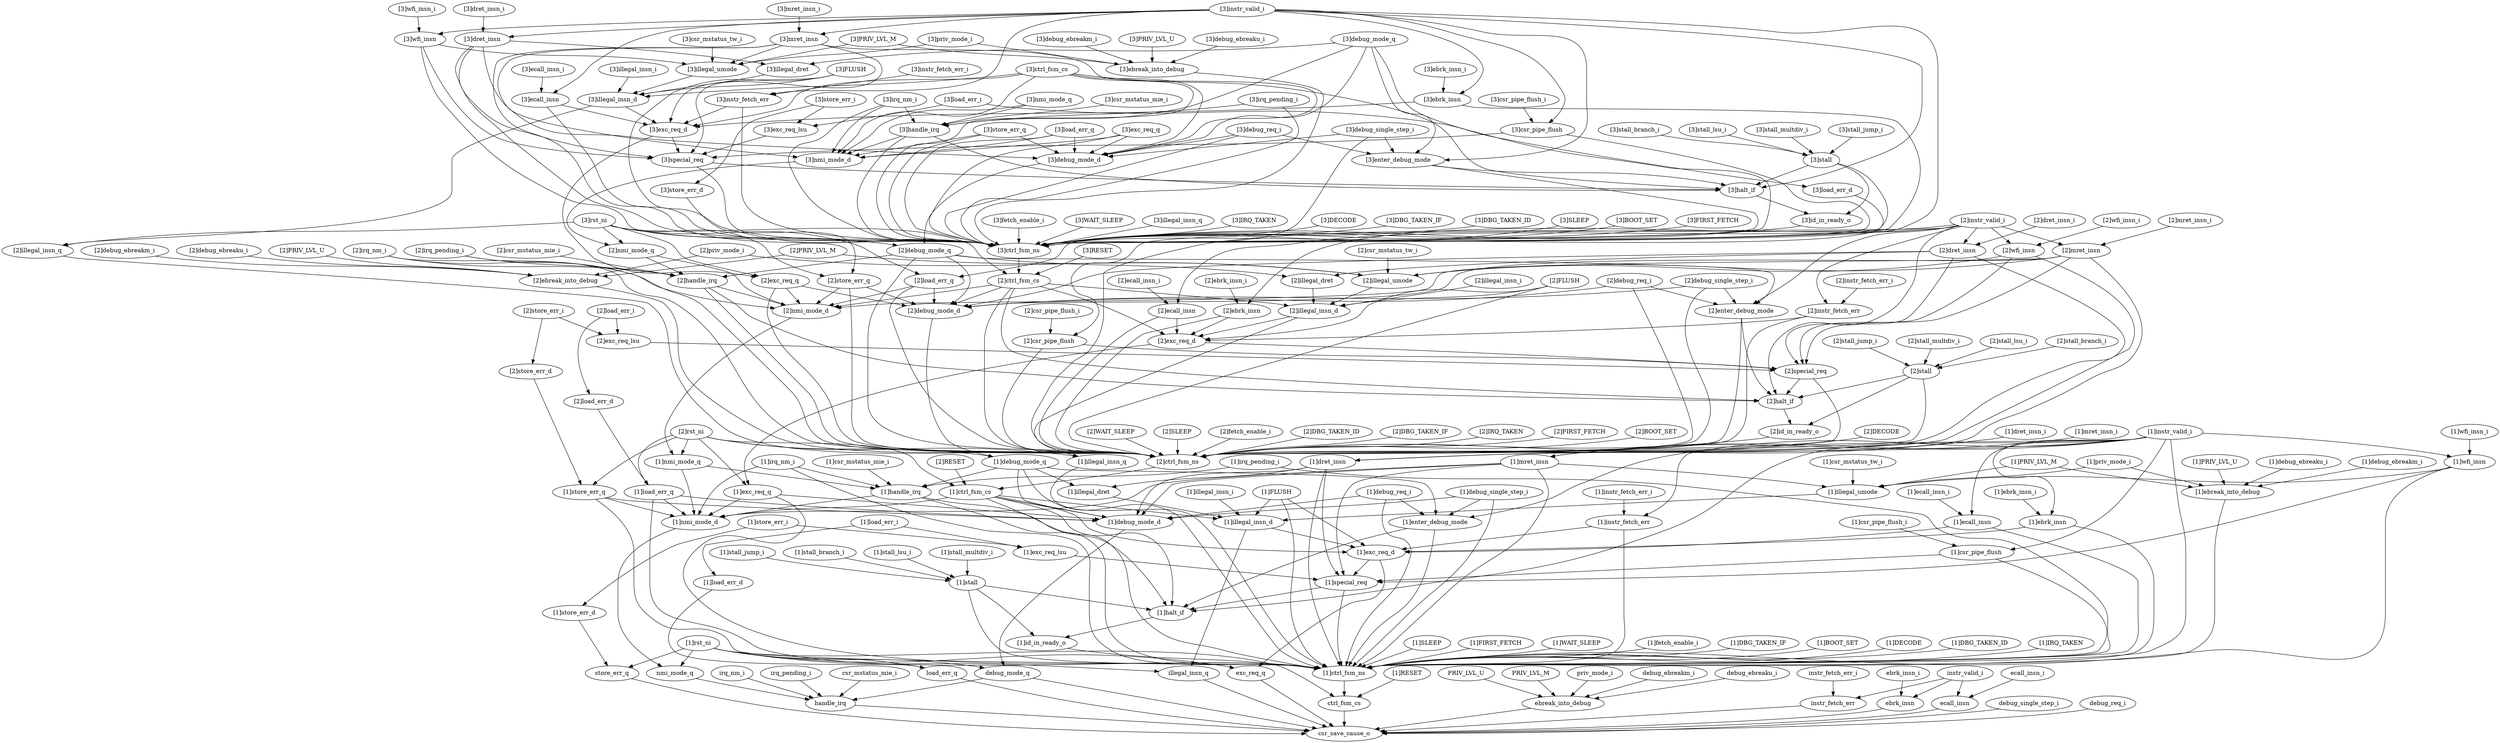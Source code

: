 strict digraph "" {
	"[3]irq_nm_i"	 [complexity=64,
		importance=2.63250876825,
		rank=0.0411329495039];
	"[3]handle_irq"	 [complexity=58,
		importance=2.62751115208,
		rank=0.0453019164152];
	"[3]irq_nm_i" -> "[3]handle_irq";
	"[3]nmi_mode_d"	 [complexity=37,
		importance=0.748358449456,
		rank=0.0202259040394];
	"[3]irq_nm_i" -> "[3]nmi_mode_d";
	"[3]ctrl_fsm_ns"	 [complexity=49,
		importance=0.849875736132,
		rank=0.0173444027782];
	"[3]irq_nm_i" -> "[3]ctrl_fsm_ns";
	"[1]special_req"	 [complexity=10,
		importance=0.922779919326,
		rank=0.0922779919326];
	"[1]ctrl_fsm_ns"	 [complexity=3,
		importance=0.279701597449,
		rank=0.0932338658163];
	"[1]special_req" -> "[1]ctrl_fsm_ns";
	"[1]halt_if"	 [complexity=7,
		importance=0.30254229063,
		rank=0.0432203272329];
	"[1]special_req" -> "[1]halt_if";
	"[3]exc_req_lsu"	 [complexity=63,
		importance=2.64079860226,
		rank=0.041917438131];
	"[3]special_req"	 [complexity=56,
		importance=2.63330233538,
		rank=0.0470232559888];
	"[3]exc_req_lsu" -> "[3]special_req";
	"[3]fetch_enable_i"	 [complexity=50,
		importance=0.854873352299,
		rank=0.017097467046];
	"[3]fetch_enable_i" -> "[3]ctrl_fsm_ns";
	"[3]WAIT_SLEEP"	 [complexity=51,
		importance=0.854873352299,
		rank=0.0167622225941];
	"[3]WAIT_SLEEP" -> "[3]ctrl_fsm_ns";
	"[1]debug_mode_d"	 [complexity=9,
		importance=0.086081629903,
		rank=0.00956462554478];
	debug_mode_q	 [complexity=7,
		importance=0.0790555551255,
		rank=0.0112936507322];
	"[1]debug_mode_d" -> debug_mode_q;
	"[2]DECODE"	 [complexity=30,
		importance=2.18402741199,
		rank=0.0728009137329];
	"[2]ctrl_fsm_ns"	 [complexity=20,
		importance=0.217902979582,
		rank=0.0108951489791];
	"[2]DECODE" -> "[2]ctrl_fsm_ns";
	irq_nm_i	 [complexity=7,
		importance=0.0751853788234,
		rank=0.0107407684033];
	handle_irq	 [complexity=1,
		importance=0.0701877626568,
		rank=0.0701877626568];
	irq_nm_i -> handle_irq;
	"[2]csr_pipe_flush"	 [complexity=34,
		importance=0.745046909319,
		rank=0.0219131443917];
	"[2]csr_pipe_flush" -> "[2]ctrl_fsm_ns";
	"[2]special_req"	 [complexity=27,
		importance=0.737384065725,
		rank=0.0273105209528];
	"[2]csr_pipe_flush" -> "[2]special_req";
	"[3]csr_pipe_flush_i"	 [complexity=66,
		importance=2.64596279514,
		rank=0.0400903453808];
	"[3]csr_pipe_flush"	 [complexity=63,
		importance=2.64096517897,
		rank=0.0419200822059];
	"[3]csr_pipe_flush_i" -> "[3]csr_pipe_flush";
	"[2]stall_multdiv_i"	 [complexity=34,
		importance=0.742220853477,
		rank=0.0218300251023];
	"[2]stall"	 [complexity=29,
		importance=0.737223237311,
		rank=0.0254214909417];
	"[2]stall_multdiv_i" -> "[2]stall";
	"[2]rst_ni"	 [complexity=19,
		importance=0.337871376741,
		rank=0.017782704039];
	"[1]debug_mode_q"	 [complexity=21,
		importance=0.147434914928,
		rank=0.00702071023469];
	"[2]rst_ni" -> "[1]debug_mode_q";
	"[1]exc_req_q"	 [complexity=6,
		importance=0.847194663898,
		rank=0.14119911065];
	"[2]rst_ni" -> "[1]exc_req_q";
	"[1]load_err_q"	 [complexity=6,
		importance=0.847582800951,
		rank=0.141263800158];
	"[2]rst_ni" -> "[1]load_err_q";
	"[1]ctrl_fsm_cs"	 [complexity=18,
		importance=0.166436880287,
		rank=0.00924649334928];
	"[2]rst_ni" -> "[1]ctrl_fsm_cs";
	"[1]illegal_insn_q"	 [complexity=4,
		importance=0.289179100164,
		rank=0.0722947750411];
	"[2]rst_ni" -> "[1]illegal_insn_q";
	"[1]store_err_q"	 [complexity=6,
		importance=0.847582800951,
		rank=0.141263800158];
	"[2]rst_ni" -> "[1]store_err_q";
	"[1]nmi_mode_q"	 [complexity=18,
		importance=0.926146910925,
		rank=0.0514526061625];
	"[2]rst_ni" -> "[1]nmi_mode_q";
	"[1]instr_valid_i"	 [complexity=15,
		importance=0.12901338717,
		rank=0.00860089247803];
	"[1]dret_insn"	 [complexity=21,
		importance=0.146229966054,
		rank=0.00696333171686];
	"[1]instr_valid_i" -> "[1]dret_insn";
	"[1]ecall_insn"	 [complexity=12,
		importance=0.124015771004,
		rank=0.0103346475837];
	"[1]instr_valid_i" -> "[1]ecall_insn";
	"[1]mret_insn"	 [complexity=24,
		importance=0.150946314832,
		rank=0.00628942978466];
	"[1]instr_valid_i" -> "[1]mret_insn";
	"[1]enter_debug_mode"	 [complexity=12,
		importance=1.21580728223,
		rank=0.101317273519];
	"[1]instr_valid_i" -> "[1]enter_debug_mode";
	"[1]wfi_insn"	 [complexity=24,
		importance=0.150946314832,
		rank=0.00628942978466];
	"[1]instr_valid_i" -> "[1]wfi_insn";
	"[1]instr_fetch_err"	 [complexity=12,
		importance=0.124015771004,
		rank=0.0103346475837];
	"[1]instr_valid_i" -> "[1]instr_fetch_err";
	"[1]instr_valid_i" -> "[1]ctrl_fsm_ns";
	"[1]csr_pipe_flush"	 [complexity=17,
		importance=0.93044276292,
		rank=0.0547319272306];
	"[1]instr_valid_i" -> "[1]csr_pipe_flush";
	"[1]ebrk_insn"	 [complexity=12,
		importance=0.124015771004,
		rank=0.0103346475837];
	"[1]instr_valid_i" -> "[1]ebrk_insn";
	"[1]instr_valid_i" -> "[1]halt_if";
	"[2]load_err_d"	 [complexity=8,
		importance=0.853829742474,
		rank=0.106728717809];
	"[2]load_err_d" -> "[1]load_err_q";
	"[3]illegal_umode"	 [complexity=76,
		importance=2.67117449744,
		rank=0.035147032861];
	"[3]illegal_insn_d"	 [complexity=70,
		importance=2.66073528358,
		rank=0.0380105040511];
	"[3]illegal_umode" -> "[3]illegal_insn_d";
	"[2]WAIT_SLEEP"	 [complexity=22,
		importance=0.222900595749,
		rank=0.0101318452613];
	"[2]WAIT_SLEEP" -> "[2]ctrl_fsm_ns";
	"[1]debug_mode_q" -> "[1]debug_mode_d";
	"[1]debug_mode_q" -> "[1]enter_debug_mode";
	"[1]illegal_dret"	 [complexity=18,
		importance=0.13856712246,
		rank=0.00769817346998];
	"[1]debug_mode_q" -> "[1]illegal_dret";
	"[1]handle_irq"	 [complexity=12,
		importance=0.916988736033,
		rank=0.0764157280027];
	"[1]debug_mode_q" -> "[1]handle_irq";
	"[1]debug_mode_q" -> "[1]ctrl_fsm_ns";
	debug_ebreaku_i	 [complexity=11,
		importance=0.0434873110219,
		rank=0.00395339191108];
	ebreak_into_debug	 [complexity=4,
		importance=0.0384896948552,
		rank=0.0096224237138];
	debug_ebreaku_i -> ebreak_into_debug;
	"[2]ebreak_into_debug"	 [complexity=22,
		importance=0.232062315031,
		rank=0.0105482870469];
	"[2]ebreak_into_debug" -> "[2]ctrl_fsm_ns";
	instr_fetch_err	 [complexity=1,
		importance=0.0198280232973,
		rank=0.0198280232973];
	csr_save_cause_o	 [complexity=0,
		importance=0.0121651797029,
		rank=0.0];
	instr_fetch_err -> csr_save_cause_o;
	"[1]SLEEP"	 [complexity=5,
		importance=0.284699213615,
		rank=0.0569398427231];
	"[1]SLEEP" -> "[1]ctrl_fsm_ns";
	"[1]FIRST_FETCH"	 [complexity=7,
		importance=0.564400811064,
		rank=0.0806286872949];
	"[1]FIRST_FETCH" -> "[1]ctrl_fsm_ns";
	"[1]exc_req_q" -> "[1]debug_mode_d";
	"[1]nmi_mode_d"	 [complexity=9,
		importance=0.0869533296805,
		rank=0.00966148107561];
	"[1]exc_req_q" -> "[1]nmi_mode_d";
	"[1]exc_req_q" -> "[1]ctrl_fsm_ns";
	"[1]debug_req_i"	 [complexity=17,
		importance=1.2208048984,
		rank=0.071812052847];
	"[1]debug_req_i" -> "[1]debug_mode_d";
	"[1]debug_req_i" -> "[1]enter_debug_mode";
	"[1]debug_req_i" -> "[1]ctrl_fsm_ns";
	"[1]PRIV_LVL_U"	 [complexity=12,
		importance=0.298858549065,
		rank=0.0249048790887];
	"[1]ebreak_into_debug"	 [complexity=5,
		importance=0.293860932898,
		rank=0.0587721865797];
	"[1]PRIV_LVL_U" -> "[1]ebreak_into_debug";
	"[2]debug_req_i"	 [complexity=34,
		importance=0.973610426931,
		rank=0.0286356007921];
	"[2]enter_debug_mode"	 [complexity=29,
		importance=0.968612810764,
		rank=0.0334004417505];
	"[2]debug_req_i" -> "[2]enter_debug_mode";
	"[2]debug_mode_d"	 [complexity=23,
		importance=0.154460989706,
		rank=0.00671569520461];
	"[2]debug_req_i" -> "[2]debug_mode_d";
	"[2]debug_req_i" -> "[2]ctrl_fsm_ns";
	"[2]halt_if"	 [complexity=24,
		importance=0.240743672763,
		rank=0.0100309863651];
	"[2]enter_debug_mode" -> "[2]halt_if";
	"[2]enter_debug_mode" -> "[2]ctrl_fsm_ns";
	"[3]ecall_insn"	 [complexity=70,
		importance=2.6519067972,
		rank=0.0378843828172];
	"[3]exc_req_d"	 [complexity=63,
		importance=2.64424395361,
		rank=0.0419721262478];
	"[3]ecall_insn" -> "[3]exc_req_d";
	"[3]ecall_insn" -> "[3]ctrl_fsm_ns";
	"[1]rst_ni"	 [complexity=4,
		importance=0.215820234516,
		rank=0.053955058629];
	"[1]rst_ni" -> debug_mode_q;
	nmi_mode_q	 [complexity=7,
		importance=0.0793459375486,
		rank=0.0113351339355];
	"[1]rst_ni" -> nmi_mode_q;
	store_err_q	 [complexity=3,
		importance=0.105799446227,
		rank=0.0352664820757];
	"[1]rst_ni" -> store_err_q;
	illegal_insn_q	 [complexity=1,
		importance=0.0216426824184,
		rank=0.0216426824184];
	"[1]rst_ni" -> illegal_insn_q;
	exc_req_q	 [complexity=3,
		importance=0.105411309175,
		rank=0.0351371030583];
	"[1]rst_ni" -> exc_req_q;
	ctrl_fsm_cs	 [complexity=1,
		importance=0.228235498154,
		rank=0.228235498154];
	"[1]rst_ni" -> ctrl_fsm_cs;
	load_err_q	 [complexity=3,
		importance=0.105799446227,
		rank=0.0352664820757];
	"[1]rst_ni" -> load_err_q;
	"[2]SLEEP"	 [complexity=22,
		importance=0.222900595749,
		rank=0.0101318452613];
	"[2]SLEEP" -> "[2]ctrl_fsm_ns";
	"[3]store_err_i"	 [complexity=66,
		importance=2.64579621842,
		rank=0.0400878214912];
	"[3]store_err_i" -> "[3]exc_req_lsu";
	"[3]store_err_d"	 [complexity=25,
		importance=0.668433888873,
		rank=0.0267373555549];
	"[3]store_err_i" -> "[3]store_err_d";
	debug_mode_q -> csr_save_cause_o;
	debug_mode_q -> handle_irq;
	"[2]ecall_insn"	 [complexity=41,
		importance=0.755988527554,
		rank=0.0184387445745];
	"[2]ecall_insn" -> "[2]ctrl_fsm_ns";
	"[2]exc_req_d"	 [complexity=34,
		importance=0.74832568396,
		rank=0.02200957894];
	"[2]ecall_insn" -> "[2]exc_req_d";
	"[2]store_err_i"	 [complexity=37,
		importance=0.749877948772,
		rank=0.0202669715884];
	"[2]store_err_d"	 [complexity=8,
		importance=0.853829742474,
		rank=0.106728717809];
	"[2]store_err_i" -> "[2]store_err_d";
	"[2]exc_req_lsu"	 [complexity=34,
		importance=0.744880332605,
		rank=0.0219082450766];
	"[2]store_err_i" -> "[2]exc_req_lsu";
	"[2]dret_insn"	 [complexity=50,
		importance=0.778202722604,
		rank=0.0155640544521];
	"[2]dret_insn" -> "[2]debug_mode_d";
	"[2]dret_insn" -> "[2]ctrl_fsm_ns";
	"[2]illegal_dret"	 [complexity=47,
		importance=0.77053987901,
		rank=0.0163944655108];
	"[2]dret_insn" -> "[2]illegal_dret";
	"[2]dret_insn" -> "[2]special_req";
	"[2]stall_lsu_i"	 [complexity=34,
		importance=0.742220853477,
		rank=0.0218300251023];
	"[2]stall_lsu_i" -> "[2]stall";
	"[2]store_err_d" -> "[1]store_err_q";
	"[3]PRIV_LVL_M"	 [complexity=58,
		importance=0.869032687748,
		rank=0.0149833222026];
	"[3]PRIV_LVL_M" -> "[3]illegal_umode";
	"[3]ebreak_into_debug"	 [complexity=51,
		importance=0.864035071581,
		rank=0.0169418641487];
	"[3]PRIV_LVL_M" -> "[3]ebreak_into_debug";
	"[2]load_err_q"	 [complexity=23,
		importance=0.66218694735,
		rank=0.0287907368413];
	"[2]load_err_q" -> "[2]debug_mode_d";
	"[2]load_err_q" -> "[2]ctrl_fsm_ns";
	"[2]nmi_mode_d"	 [complexity=20,
		importance=0.933754303057,
		rank=0.0466877151528];
	"[2]load_err_q" -> "[2]nmi_mode_d";
	"[1]stall_multdiv_i"	 [complexity=17,
		importance=0.927616707078,
		rank=0.0545656886516];
	"[1]stall"	 [complexity=12,
		importance=0.922619090911,
		rank=0.0768849242426];
	"[1]stall_multdiv_i" -> "[1]stall";
	ebrk_insn_i	 [complexity=4,
		importance=0.0248256394639,
		rank=0.00620640986598];
	ebrk_insn	 [complexity=1,
		importance=0.0198280232973,
		rank=0.0198280232973];
	ebrk_insn_i -> ebrk_insn;
	"[2]load_err_i"	 [complexity=37,
		importance=0.749877948772,
		rank=0.0202669715884];
	"[2]load_err_i" -> "[2]load_err_d";
	"[2]load_err_i" -> "[2]exc_req_lsu";
	"[3]store_err_q"	 [complexity=52,
		importance=2.558105217,
		rank=0.0491943310962];
	"[3]store_err_q" -> "[3]nmi_mode_d";
	"[3]debug_mode_d"	 [complexity=52,
		importance=0.786433746256,
		rank=0.0151237258895];
	"[3]store_err_q" -> "[3]debug_mode_d";
	"[3]store_err_q" -> "[3]ctrl_fsm_ns";
	"[1]RESET"	 [complexity=3,
		importance=0.233233114321,
		rank=0.0777443714402];
	"[1]RESET" -> ctrl_fsm_cs;
	"[2]store_err_q"	 [complexity=23,
		importance=0.66218694735,
		rank=0.0287907368413];
	"[2]store_err_q" -> "[2]debug_mode_d";
	"[2]store_err_q" -> "[2]ctrl_fsm_ns";
	"[2]store_err_q" -> "[2]nmi_mode_d";
	"[1]dret_insn" -> "[1]special_req";
	"[1]dret_insn" -> "[1]debug_mode_d";
	"[1]dret_insn" -> "[1]illegal_dret";
	"[1]dret_insn" -> "[1]ctrl_fsm_ns";
	"[3]csr_mstatus_mie_i"	 [complexity=64,
		importance=2.63250876825,
		rank=0.0411329495039];
	"[3]csr_mstatus_mie_i" -> "[3]handle_irq";
	instr_fetch_err_i	 [complexity=4,
		importance=0.0248256394639,
		rank=0.00620640986598];
	instr_fetch_err_i -> instr_fetch_err;
	"[1]csr_mstatus_tw_i"	 [complexity=24,
		importance=0.148281087404,
		rank=0.00617837864184];
	"[1]illegal_umode"	 [complexity=18,
		importance=0.143283471238,
		rank=0.00796019284653];
	"[1]csr_mstatus_tw_i" -> "[1]illegal_umode";
	"[3]illegal_insn_q"	 [complexity=50,
		importance=0.859353238847,
		rank=0.0171870647769];
	"[3]illegal_insn_q" -> "[3]ctrl_fsm_ns";
	"[1]ecall_insn" -> "[1]ctrl_fsm_ns";
	"[1]exc_req_d"	 [complexity=5,
		importance=0.116352927409,
		rank=0.0232705854819];
	"[1]ecall_insn" -> "[1]exc_req_d";
	"[2]debug_mode_q"	 [complexity=50,
		importance=0.779407671479,
		rank=0.0155881534296];
	"[2]debug_mode_q" -> "[2]enter_debug_mode";
	"[2]debug_mode_q" -> "[2]debug_mode_d";
	"[2]handle_irq"	 [complexity=29,
		importance=0.731592882432,
		rank=0.0252273407735];
	"[2]debug_mode_q" -> "[2]handle_irq";
	"[2]debug_mode_q" -> "[2]ctrl_fsm_ns";
	"[2]debug_mode_q" -> "[2]illegal_dret";
	"[2]illegal_insn_q"	 [complexity=21,
		importance=0.227380482297,
		rank=0.0108276420142];
	"[3]illegal_insn_d" -> "[2]illegal_insn_q";
	"[3]illegal_insn_d" -> "[3]exc_req_d";
	"[2]FLUSH"	 [complexity=47,
		importance=0.769814630096,
		rank=0.0163790346829];
	"[2]illegal_insn_d"	 [complexity=41,
		importance=0.764817013929,
		rank=0.0186540735105];
	"[2]FLUSH" -> "[2]illegal_insn_d";
	"[2]FLUSH" -> "[2]ctrl_fsm_ns";
	"[2]FLUSH" -> "[2]exc_req_d";
	"[2]fetch_enable_i"	 [complexity=21,
		importance=0.222900595749,
		rank=0.0106143140833];
	"[2]fetch_enable_i" -> "[2]ctrl_fsm_ns";
	"[2]csr_mstatus_mie_i"	 [complexity=35,
		importance=0.736590498599,
		rank=0.0210454428171];
	"[2]csr_mstatus_mie_i" -> "[2]handle_irq";
	"[2]id_in_ready_o"	 [complexity=21,
		importance=0.227219381074,
		rank=0.0108199705273];
	"[2]id_in_ready_o" -> "[2]ctrl_fsm_ns";
	"[2]debug_mode_d" -> "[1]debug_mode_q";
	"[2]DBG_TAKEN_ID"	 [complexity=22,
		importance=0.222900595749,
		rank=0.0101318452613];
	"[2]DBG_TAKEN_ID" -> "[2]ctrl_fsm_ns";
	"[3]illegal_insn_i"	 [complexity=76,
		importance=2.66573289975,
		rank=0.0350754328914];
	"[3]illegal_insn_i" -> "[3]illegal_insn_d";
	"[2]DBG_TAKEN_IF"	 [complexity=26,
		importance=0.658706554913,
		rank=0.0253348674966];
	"[2]DBG_TAKEN_IF" -> "[2]ctrl_fsm_ns";
	"[1]WAIT_SLEEP"	 [complexity=5,
		importance=0.284699213615,
		rank=0.0569398427231];
	"[1]WAIT_SLEEP" -> "[1]ctrl_fsm_ns";
	"[3]priv_mode_i"	 [complexity=58,
		importance=0.869032687748,
		rank=0.0149833222026];
	"[3]priv_mode_i" -> "[3]illegal_umode";
	"[3]priv_mode_i" -> "[3]ebreak_into_debug";
	"[1]illegal_insn_d"	 [complexity=12,
		importance=0.132844257379,
		rank=0.0110703547816];
	"[1]illegal_insn_d" -> illegal_insn_q;
	"[1]illegal_insn_d" -> "[1]exc_req_d";
	"[2]instr_fetch_err_i"	 [complexity=44,
		importance=0.760986143721,
		rank=0.01729513963];
	"[2]instr_fetch_err"	 [complexity=41,
		importance=0.755988527554,
		rank=0.0184387445745];
	"[2]instr_fetch_err_i" -> "[2]instr_fetch_err";
	"[1]csr_pipe_flush_i"	 [complexity=20,
		importance=0.935440379087,
		rank=0.0467720189543];
	"[1]csr_pipe_flush_i" -> "[1]csr_pipe_flush";
	"[3]halt_if"	 [complexity=53,
		importance=0.872716429313,
		rank=0.0164663477229];
	"[3]handle_irq" -> "[3]halt_if";
	"[3]handle_irq" -> "[3]nmi_mode_d";
	"[3]handle_irq" -> "[3]ctrl_fsm_ns";
	"[3]ebrk_insn"	 [complexity=70,
		importance=2.6519067972,
		rank=0.0378843828172];
	"[3]ebrk_insn" -> "[3]exc_req_d";
	"[3]ebrk_insn" -> "[3]ctrl_fsm_ns";
	"[1]load_err_q" -> "[1]debug_mode_d";
	"[1]load_err_q" -> "[1]nmi_mode_d";
	"[1]load_err_q" -> "[1]ctrl_fsm_ns";
	"[3]FLUSH"	 [complexity=76,
		importance=2.66573289975,
		rank=0.0350754328914];
	"[3]FLUSH" -> "[3]illegal_insn_d";
	"[3]FLUSH" -> "[3]exc_req_d";
	"[3]FLUSH" -> "[3]ctrl_fsm_ns";
	"[1]irq_pending_i"	 [complexity=18,
		importance=0.9219863522,
		rank=0.0512214640111];
	"[1]irq_pending_i" -> "[1]handle_irq";
	"[1]irq_pending_i" -> "[1]ctrl_fsm_ns";
	"[3]debug_single_step_i"	 [complexity=63,
		importance=3.50150145313,
		rank=0.0555793881449];
	"[3]enter_debug_mode"	 [complexity=58,
		importance=3.49650383696,
		rank=0.0602845489132];
	"[3]debug_single_step_i" -> "[3]enter_debug_mode";
	"[3]debug_single_step_i" -> "[3]debug_mode_d";
	"[3]debug_single_step_i" -> "[3]ctrl_fsm_ns";
	"[3]IRQ_TAKEN"	 [complexity=55,
		importance=2.55462482456,
		rank=0.046447724083];
	"[3]IRQ_TAKEN" -> "[3]ctrl_fsm_ns";
	"[1]ctrl_fsm_cs" -> "[1]debug_mode_d";
	"[1]ctrl_fsm_cs" -> "[1]illegal_insn_d";
	"[1]ctrl_fsm_cs" -> "[1]nmi_mode_d";
	"[1]ctrl_fsm_cs" -> "[1]ctrl_fsm_ns";
	"[1]ctrl_fsm_cs" -> "[1]exc_req_d";
	"[1]ctrl_fsm_cs" -> "[1]halt_if";
	"[1]mret_insn" -> "[1]special_req";
	"[1]mret_insn" -> "[1]debug_mode_d";
	"[1]mret_insn" -> "[1]nmi_mode_d";
	"[1]mret_insn" -> "[1]ctrl_fsm_ns";
	"[1]mret_insn" -> "[1]illegal_umode";
	"[1]enter_debug_mode" -> "[1]ctrl_fsm_ns";
	"[1]enter_debug_mode" -> "[1]halt_if";
	"[2]wfi_insn"	 [complexity=53,
		importance=0.782919071382,
		rank=0.0147720579506];
	"[2]wfi_insn" -> "[2]ctrl_fsm_ns";
	"[2]wfi_insn" -> "[2]special_req";
	"[2]illegal_umode"	 [complexity=47,
		importance=0.775256227788,
		rank=0.0164948133572];
	"[2]wfi_insn" -> "[2]illegal_umode";
	"[1]illegal_insn_q" -> "[1]ctrl_fsm_ns";
	"[3]irq_pending_i"	 [complexity=64,
		importance=2.63250876825,
		rank=0.0411329495039];
	"[3]irq_pending_i" -> "[3]handle_irq";
	"[3]irq_pending_i" -> "[3]ctrl_fsm_ns";
	"[3]nmi_mode_q"	 [complexity=64,
		importance=2.63666932697,
		rank=0.041197958234];
	"[3]nmi_mode_q" -> "[3]handle_irq";
	"[3]nmi_mode_q" -> "[3]nmi_mode_d";
	"[1]PRIV_LVL_M"	 [complexity=24,
		importance=0.148281087404,
		rank=0.00617837864184];
	"[1]PRIV_LVL_M" -> "[1]ebreak_into_debug";
	"[1]PRIV_LVL_M" -> "[1]illegal_umode";
	PRIV_LVL_U	 [complexity=11,
		importance=0.0434873110219,
		rank=0.00395339191108];
	PRIV_LVL_U -> ebreak_into_debug;
	"[1]wfi_insn" -> "[1]special_req";
	"[1]wfi_insn" -> "[1]ctrl_fsm_ns";
	"[1]wfi_insn" -> "[1]illegal_umode";
	"[3]instr_valid_i"	 [complexity=73,
		importance=2.65690441337,
		rank=0.0363959508681];
	"[3]instr_valid_i" -> "[3]ecall_insn";
	"[3]instr_valid_i" -> "[3]ebrk_insn";
	"[3]instr_valid_i" -> "[3]halt_if";
	"[3]wfi_insn"	 [complexity=82,
		importance=2.67883734103,
		rank=0.0326687480614];
	"[3]instr_valid_i" -> "[3]wfi_insn";
	"[3]dret_insn"	 [complexity=79,
		importance=2.67412099225,
		rank=0.0338496328133];
	"[3]instr_valid_i" -> "[3]dret_insn";
	"[3]mret_insn"	 [complexity=82,
		importance=2.67883734103,
		rank=0.0326687480614];
	"[3]instr_valid_i" -> "[3]mret_insn";
	"[3]instr_valid_i" -> "[3]enter_debug_mode";
	"[3]instr_fetch_err"	 [complexity=70,
		importance=2.6519067972,
		rank=0.0378843828172];
	"[3]instr_valid_i" -> "[3]instr_fetch_err";
	"[3]instr_valid_i" -> "[3]ctrl_fsm_ns";
	"[3]instr_valid_i" -> "[3]csr_pipe_flush";
	"[1]id_in_ready_o"	 [complexity=4,
		importance=0.289017998941,
		rank=0.0722544997353];
	"[1]stall" -> "[1]id_in_ready_o";
	"[1]stall" -> "[1]ctrl_fsm_ns";
	"[1]stall" -> "[1]halt_if";
	"[3]ctrl_fsm_cs"	 [complexity=76,
		importance=2.69432790649,
		rank=0.0354516829801];
	"[3]ctrl_fsm_cs" -> "[3]illegal_insn_d";
	"[3]ctrl_fsm_cs" -> "[3]halt_if";
	"[3]ctrl_fsm_cs" -> "[3]nmi_mode_d";
	"[3]ctrl_fsm_cs" -> "[3]debug_mode_d";
	"[3]ctrl_fsm_cs" -> "[3]exc_req_d";
	"[3]ctrl_fsm_cs" -> "[3]ctrl_fsm_ns";
	"[3]illegal_dret"	 [complexity=76,
		importance=2.66645814866,
		rank=0.0350849756403];
	"[3]illegal_dret" -> "[3]illegal_insn_d";
	"[1]store_err_q" -> "[1]debug_mode_d";
	"[1]store_err_q" -> "[1]nmi_mode_d";
	"[1]store_err_q" -> "[1]ctrl_fsm_ns";
	"[3]mret_insn_i"	 [complexity=85,
		importance=2.6838349572,
		rank=0.0315745289082];
	"[3]mret_insn_i" -> "[3]mret_insn";
	"[2]handle_irq" -> "[2]halt_if";
	"[2]handle_irq" -> "[2]ctrl_fsm_ns";
	"[2]handle_irq" -> "[2]nmi_mode_d";
	"[2]mret_insn_i"	 [complexity=56,
		importance=0.787916687549,
		rank=0.0140699408491];
	"[2]mret_insn"	 [complexity=53,
		importance=0.782919071382,
		rank=0.0147720579506];
	"[2]mret_insn_i" -> "[2]mret_insn";
	"[1]store_err_i"	 [complexity=20,
		importance=0.935273802372,
		rank=0.0467636901186];
	"[1]store_err_d"	 [complexity=5,
		importance=0.112046387751,
		rank=0.0224092775501];
	"[1]store_err_i" -> "[1]store_err_d";
	"[1]exc_req_lsu"	 [complexity=17,
		importance=0.930276186206,
		rank=0.0547221286003];
	"[1]store_err_i" -> "[1]exc_req_lsu";
	"[3]DECODE"	 [complexity=59,
		importance=8.50375497749,
		rank=0.144131440296];
	"[3]DECODE" -> "[3]ctrl_fsm_ns";
	PRIV_LVL_M	 [complexity=11,
		importance=0.0434873110219,
		rank=0.00395339191108];
	PRIV_LVL_M -> ebreak_into_debug;
	"[1]store_err_d" -> store_err_q;
	"[1]fetch_enable_i"	 [complexity=4,
		importance=0.284699213615,
		rank=0.0711748034039];
	"[1]fetch_enable_i" -> "[1]ctrl_fsm_ns";
	"[2]illegal_insn_d" -> "[1]illegal_insn_q";
	"[2]illegal_insn_d" -> "[2]exc_req_d";
	"[2]halt_if" -> "[2]id_in_ready_o";
	"[3]id_in_ready_o"	 [complexity=50,
		importance=0.859192137624,
		rank=0.0171838427525];
	"[3]halt_if" -> "[3]id_in_ready_o";
	instr_valid_i	 [complexity=4,
		importance=0.0248256394639,
		rank=0.00620640986598];
	instr_valid_i -> instr_fetch_err;
	ecall_insn	 [complexity=1,
		importance=0.0198280232973,
		rank=0.0198280232973];
	instr_valid_i -> ecall_insn;
	instr_valid_i -> ebrk_insn;
	"[2]illegal_insn_i"	 [complexity=47,
		importance=0.769814630096,
		rank=0.0163790346829];
	"[2]illegal_insn_i" -> "[2]illegal_insn_d";
	"[3]debug_req_i"	 [complexity=63,
		importance=3.50150145313,
		rank=0.0555793881449];
	"[3]debug_req_i" -> "[3]enter_debug_mode";
	"[3]debug_req_i" -> "[3]debug_mode_d";
	"[3]debug_req_i" -> "[3]ctrl_fsm_ns";
	"[1]stall_jump_i"	 [complexity=17,
		importance=0.927616707078,
		rank=0.0545656886516];
	"[1]stall_jump_i" -> "[1]stall";
	"[3]DBG_TAKEN_IF"	 [complexity=55,
		importance=2.55462482456,
		rank=0.046447724083];
	"[3]DBG_TAKEN_IF" -> "[3]ctrl_fsm_ns";
	"[2]illegal_insn_q" -> "[2]ctrl_fsm_ns";
	"[3]DBG_TAKEN_ID"	 [complexity=51,
		importance=0.854873352299,
		rank=0.0167622225941];
	"[3]DBG_TAKEN_ID" -> "[3]ctrl_fsm_ns";
	"[1]irq_nm_i"	 [complexity=18,
		importance=0.9219863522,
		rank=0.0512214640111];
	"[1]irq_nm_i" -> "[1]nmi_mode_d";
	"[1]irq_nm_i" -> "[1]handle_irq";
	"[1]irq_nm_i" -> "[1]ctrl_fsm_ns";
	"[2]stall_branch_i"	 [complexity=34,
		importance=0.742220853477,
		rank=0.0218300251023];
	"[2]stall_branch_i" -> "[2]stall";
	"[3]special_req" -> "[3]halt_if";
	"[3]special_req" -> "[3]ctrl_fsm_ns";
	"[2]ctrl_fsm_ns" -> "[1]ctrl_fsm_cs";
	ebreak_into_debug -> csr_save_cause_o;
	"[1]nmi_mode_d" -> nmi_mode_q;
	"[2]irq_nm_i"	 [complexity=35,
		importance=0.736590498599,
		rank=0.0210454428171];
	"[2]irq_nm_i" -> "[2]handle_irq";
	"[2]irq_nm_i" -> "[2]ctrl_fsm_ns";
	"[2]irq_nm_i" -> "[2]nmi_mode_d";
	"[3]ecall_insn_i"	 [complexity=73,
		importance=2.65690441337,
		rank=0.0363959508681];
	"[3]ecall_insn_i" -> "[3]ecall_insn";
	"[1]ebreak_into_debug" -> "[1]ctrl_fsm_ns";
	"[1]csr_mstatus_mie_i"	 [complexity=18,
		importance=0.9219863522,
		rank=0.0512214640111];
	"[1]csr_mstatus_mie_i" -> "[1]handle_irq";
	ecall_insn -> csr_save_cause_o;
	"[1]instr_fetch_err_i"	 [complexity=15,
		importance=0.12901338717,
		rank=0.00860089247803];
	"[1]instr_fetch_err_i" -> "[1]instr_fetch_err";
	"[2]instr_fetch_err" -> "[2]ctrl_fsm_ns";
	"[2]instr_fetch_err" -> "[2]exc_req_d";
	"[1]nmi_mode_q" -> "[1]nmi_mode_d";
	"[1]nmi_mode_q" -> "[1]handle_irq";
	"[3]rst_ni"	 [complexity=24,
		importance=1.32937151087,
		rank=0.0553904796194];
	"[3]rst_ni" -> "[2]load_err_q";
	"[3]rst_ni" -> "[2]store_err_q";
	"[3]rst_ni" -> "[2]debug_mode_q";
	"[3]rst_ni" -> "[2]illegal_insn_q";
	"[2]ctrl_fsm_cs"	 [complexity=47,
		importance=0.798409636837,
		rank=0.0169874390816];
	"[3]rst_ni" -> "[2]ctrl_fsm_cs";
	"[2]exc_req_q"	 [complexity=23,
		importance=0.661798810297,
		rank=0.0287738613173];
	"[3]rst_ni" -> "[2]exc_req_q";
	"[2]nmi_mode_q"	 [complexity=35,
		importance=0.740751057324,
		rank=0.0211643159235];
	"[3]rst_ni" -> "[2]nmi_mode_q";
	"[1]ecall_insn_i"	 [complexity=15,
		importance=0.12901338717,
		rank=0.00860089247803];
	"[1]ecall_insn_i" -> "[1]ecall_insn";
	"[2]mret_insn" -> "[2]debug_mode_d";
	"[2]mret_insn" -> "[2]ctrl_fsm_ns";
	"[2]mret_insn" -> "[2]nmi_mode_d";
	"[2]mret_insn" -> "[2]special_req";
	"[2]mret_insn" -> "[2]illegal_umode";
	"[3]wfi_insn" -> "[3]illegal_umode";
	"[3]wfi_insn" -> "[3]special_req";
	"[3]wfi_insn" -> "[3]ctrl_fsm_ns";
	"[1]debug_ebreaku_i"	 [complexity=12,
		importance=0.298858549065,
		rank=0.0249048790887];
	"[1]debug_ebreaku_i" -> "[1]ebreak_into_debug";
	"[3]debug_ebreakm_i"	 [complexity=58,
		importance=0.869032687748,
		rank=0.0149833222026];
	"[3]debug_ebreakm_i" -> "[3]ebreak_into_debug";
	nmi_mode_q -> handle_irq;
	"[1]id_in_ready_o" -> "[1]ctrl_fsm_ns";
	ebrk_insn -> csr_save_cause_o;
	"[1]illegal_dret" -> "[1]illegal_insn_d";
	"[2]exc_req_lsu" -> "[2]special_req";
	irq_pending_i	 [complexity=7,
		importance=0.0751853788234,
		rank=0.0107407684033];
	irq_pending_i -> handle_irq;
	"[1]debug_single_step_i"	 [complexity=17,
		importance=1.2208048984,
		rank=0.071812052847];
	"[1]debug_single_step_i" -> "[1]debug_mode_d";
	"[1]debug_single_step_i" -> "[1]enter_debug_mode";
	"[1]debug_single_step_i" -> "[1]ctrl_fsm_ns";
	"[1]handle_irq" -> "[1]nmi_mode_d";
	"[1]handle_irq" -> "[1]ctrl_fsm_ns";
	"[1]handle_irq" -> "[1]halt_if";
	debug_single_step_i	 [complexity=2,
		importance=0.0293279755724,
		rank=0.0146639877862];
	debug_single_step_i -> csr_save_cause_o;
	"[1]stall_branch_i"	 [complexity=17,
		importance=0.927616707078,
		rank=0.0545656886516];
	"[1]stall_branch_i" -> "[1]stall";
	"[3]stall_lsu_i"	 [complexity=63,
		importance=2.63813912313,
		rank=0.0418752241766];
	"[3]stall"	 [complexity=58,
		importance=2.63314150696,
		rank=0.0453989914993];
	"[3]stall_lsu_i" -> "[3]stall";
	"[2]debug_ebreaku_i"	 [complexity=29,
		importance=0.237059931198,
		rank=0.00817448038614];
	"[2]debug_ebreaku_i" -> "[2]ebreak_into_debug";
	"[2]dret_insn_i"	 [complexity=53,
		importance=0.783200338771,
		rank=0.0147773648825];
	"[2]dret_insn_i" -> "[2]dret_insn";
	"[1]instr_fetch_err" -> "[1]ctrl_fsm_ns";
	"[1]instr_fetch_err" -> "[1]exc_req_d";
	"[1]ebrk_insn_i"	 [complexity=15,
		importance=0.12901338717,
		rank=0.00860089247803];
	"[1]ebrk_insn_i" -> "[1]ebrk_insn";
	csr_mstatus_mie_i	 [complexity=7,
		importance=0.0751853788234,
		rank=0.0107407684033];
	csr_mstatus_mie_i -> handle_irq;
	"[1]DBG_TAKEN_IF"	 [complexity=9,
		importance=0.844102408513,
		rank=0.0937891565015];
	"[1]DBG_TAKEN_IF" -> "[1]ctrl_fsm_ns";
	store_err_q -> csr_save_cause_o;
	"[1]BOOT_SET"	 [complexity=5,
		importance=0.284699213615,
		rank=0.0569398427231];
	"[1]BOOT_SET" -> "[1]ctrl_fsm_ns";
	"[3]dret_insn" -> "[3]illegal_dret";
	"[3]dret_insn" -> "[3]special_req";
	"[3]dret_insn" -> "[3]debug_mode_d";
	"[3]dret_insn" -> "[3]ctrl_fsm_ns";
	"[3]id_in_ready_o" -> "[3]ctrl_fsm_ns";
	"[2]IRQ_TAKEN"	 [complexity=26,
		importance=0.658706554913,
		rank=0.0253348674966];
	"[2]IRQ_TAKEN" -> "[2]ctrl_fsm_ns";
	"[3]nmi_mode_d" -> "[2]nmi_mode_q";
	"[2]priv_mode_i"	 [complexity=29,
		importance=0.237059931198,
		rank=0.00817448038614];
	"[2]priv_mode_i" -> "[2]ebreak_into_debug";
	"[2]priv_mode_i" -> "[2]illegal_umode";
	"[3]ebreak_into_debug" -> "[3]ctrl_fsm_ns";
	"[2]ebrk_insn"	 [complexity=41,
		importance=0.755988527554,
		rank=0.0184387445745];
	"[2]ebrk_insn" -> "[2]ctrl_fsm_ns";
	"[2]ebrk_insn" -> "[2]exc_req_d";
	debug_req_i	 [complexity=2,
		importance=0.0293279755724,
		rank=0.0146639877862];
	debug_req_i -> csr_save_cause_o;
	"[2]PRIV_LVL_M"	 [complexity=29,
		importance=0.237059931198,
		rank=0.00817448038614];
	"[2]PRIV_LVL_M" -> "[2]ebreak_into_debug";
	"[2]PRIV_LVL_M" -> "[2]illegal_umode";
	"[3]PRIV_LVL_U"	 [complexity=58,
		importance=0.869032687748,
		rank=0.0149833222026];
	"[3]PRIV_LVL_U" -> "[3]ebreak_into_debug";
	illegal_insn_q -> csr_save_cause_o;
	"[2]ctrl_fsm_cs" -> "[2]debug_mode_d";
	"[2]ctrl_fsm_cs" -> "[2]illegal_insn_d";
	"[2]ctrl_fsm_cs" -> "[2]halt_if";
	"[2]ctrl_fsm_cs" -> "[2]ctrl_fsm_ns";
	"[2]ctrl_fsm_cs" -> "[2]exc_req_d";
	"[2]ctrl_fsm_cs" -> "[2]nmi_mode_d";
	"[1]DECODE"	 [complexity=13,
		importance=2.80201359066,
		rank=0.215539506973];
	"[1]DECODE" -> "[1]ctrl_fsm_ns";
	"[1]mret_insn_i"	 [complexity=27,
		importance=0.155943930999,
		rank=0.0057757011481];
	"[1]mret_insn_i" -> "[1]mret_insn";
	"[2]csr_mstatus_tw_i"	 [complexity=53,
		importance=0.780253843954,
		rank=0.0147217706406];
	"[2]csr_mstatus_tw_i" -> "[2]illegal_umode";
	"[1]ctrl_fsm_ns" -> ctrl_fsm_cs;
	"[1]exc_req_d" -> "[1]special_req";
	"[1]exc_req_d" -> exc_req_q;
	"[2]PRIV_LVL_U"	 [complexity=29,
		importance=0.237059931198,
		rank=0.00817448038614];
	"[2]PRIV_LVL_U" -> "[2]ebreak_into_debug";
	"[3]mret_insn" -> "[3]illegal_umode";
	"[3]mret_insn" -> "[3]special_req";
	"[3]mret_insn" -> "[3]nmi_mode_d";
	"[3]mret_insn" -> "[3]debug_mode_d";
	"[3]mret_insn" -> "[3]ctrl_fsm_ns";
	"[1]illegal_insn_i"	 [complexity=18,
		importance=0.137841873546,
		rank=0.00765788186367];
	"[1]illegal_insn_i" -> "[1]illegal_insn_d";
	"[3]RESET"	 [complexity=49,
		importance=0.803407253004,
		rank=0.0163960663878];
	"[3]RESET" -> "[2]ctrl_fsm_cs";
	"[3]ebrk_insn_i"	 [complexity=73,
		importance=2.65690441337,
		rank=0.0363959508681];
	"[3]ebrk_insn_i" -> "[3]ebrk_insn";
	"[1]wfi_insn_i"	 [complexity=27,
		importance=0.155943930999,
		rank=0.0057757011481];
	"[1]wfi_insn_i" -> "[1]wfi_insn";
	"[2]exc_req_d" -> "[1]exc_req_q";
	"[2]exc_req_d" -> "[2]special_req";
	"[1]FLUSH"	 [complexity=18,
		importance=0.137841873546,
		rank=0.00765788186367];
	"[1]FLUSH" -> "[1]illegal_insn_d";
	"[1]FLUSH" -> "[1]ctrl_fsm_ns";
	"[1]FLUSH" -> "[1]exc_req_d";
	"[1]illegal_umode" -> "[1]illegal_insn_d";
	"[3]load_err_i"	 [complexity=27,
		importance=0.67343150504,
		rank=0.0249419075941];
	"[3]load_err_i" -> "[3]exc_req_lsu";
	"[3]load_err_d"	 [complexity=25,
		importance=0.668433888873,
		rank=0.0267373555549];
	"[3]load_err_i" -> "[3]load_err_d";
	"[2]debug_ebreakm_i"	 [complexity=29,
		importance=0.237059931198,
		rank=0.00817448038614];
	"[2]debug_ebreakm_i" -> "[2]ebreak_into_debug";
	"[3]csr_mstatus_tw_i"	 [complexity=82,
		importance=2.6761721136,
		rank=0.0326362452879];
	"[3]csr_mstatus_tw_i" -> "[3]illegal_umode";
	"[3]load_err_d" -> "[2]load_err_q";
	"[3]enter_debug_mode" -> "[3]halt_if";
	"[3]enter_debug_mode" -> "[3]ctrl_fsm_ns";
	"[2]debug_single_step_i"	 [complexity=34,
		importance=0.973610426931,
		rank=0.0286356007921];
	"[2]debug_single_step_i" -> "[2]enter_debug_mode";
	"[2]debug_single_step_i" -> "[2]debug_mode_d";
	"[2]debug_single_step_i" -> "[2]ctrl_fsm_ns";
	"[1]dret_insn_i"	 [complexity=24,
		importance=0.151227582221,
		rank=0.0063011492592];
	"[1]dret_insn_i" -> "[1]dret_insn";
	priv_mode_i	 [complexity=11,
		importance=0.0434873110219,
		rank=0.00395339191108];
	priv_mode_i -> ebreak_into_debug;
	"[2]illegal_dret" -> "[2]illegal_insn_d";
	"[1]load_err_i"	 [complexity=20,
		importance=0.935273802372,
		rank=0.0467636901186];
	"[1]load_err_d"	 [complexity=5,
		importance=0.112046387751,
		rank=0.0224092775501];
	"[1]load_err_i" -> "[1]load_err_d";
	"[1]load_err_i" -> "[1]exc_req_lsu";
	"[2]instr_valid_i"	 [complexity=44,
		importance=0.760986143721,
		rank=0.01729513963];
	"[2]instr_valid_i" -> "[2]csr_pipe_flush";
	"[2]instr_valid_i" -> "[2]enter_debug_mode";
	"[2]instr_valid_i" -> "[2]ecall_insn";
	"[2]instr_valid_i" -> "[2]dret_insn";
	"[2]instr_valid_i" -> "[2]wfi_insn";
	"[2]instr_valid_i" -> "[2]halt_if";
	"[2]instr_valid_i" -> "[2]ctrl_fsm_ns";
	"[2]instr_valid_i" -> "[2]instr_fetch_err";
	"[2]instr_valid_i" -> "[2]mret_insn";
	"[2]instr_valid_i" -> "[2]ebrk_insn";
	"[1]csr_pipe_flush" -> "[1]special_req";
	"[1]csr_pipe_flush" -> "[1]ctrl_fsm_ns";
	"[1]load_err_d" -> load_err_q;
	"[3]load_err_q"	 [complexity=52,
		importance=2.558105217,
		rank=0.0491943310962];
	"[3]load_err_q" -> "[3]nmi_mode_d";
	"[3]load_err_q" -> "[3]debug_mode_d";
	"[3]load_err_q" -> "[3]ctrl_fsm_ns";
	"[2]exc_req_q" -> "[2]debug_mode_d";
	"[2]exc_req_q" -> "[2]ctrl_fsm_ns";
	"[2]exc_req_q" -> "[2]nmi_mode_d";
	"[3]dret_insn_i"	 [complexity=82,
		importance=2.67911860842,
		rank=0.0326721781515];
	"[3]dret_insn_i" -> "[3]dret_insn";
	"[3]stall_multdiv_i"	 [complexity=63,
		importance=2.63813912313,
		rank=0.0418752241766];
	"[3]stall_multdiv_i" -> "[3]stall";
	"[3]SLEEP"	 [complexity=51,
		importance=0.854873352299,
		rank=0.0167622225941];
	"[3]SLEEP" -> "[3]ctrl_fsm_ns";
	"[1]DBG_TAKEN_ID"	 [complexity=5,
		importance=0.284699213615,
		rank=0.0569398427231];
	"[1]DBG_TAKEN_ID" -> "[1]ctrl_fsm_ns";
	"[2]stall_jump_i"	 [complexity=34,
		importance=0.742220853477,
		rank=0.0218300251023];
	"[2]stall_jump_i" -> "[2]stall";
	handle_irq -> csr_save_cause_o;
	"[1]ebrk_insn" -> "[1]ctrl_fsm_ns";
	"[1]ebrk_insn" -> "[1]exc_req_d";
	"[3]debug_ebreaku_i"	 [complexity=58,
		importance=0.869032687748,
		rank=0.0149833222026];
	"[3]debug_ebreaku_i" -> "[3]ebreak_into_debug";
	"[3]stall_jump_i"	 [complexity=63,
		importance=2.63813912313,
		rank=0.0418752241766];
	"[3]stall_jump_i" -> "[3]stall";
	"[2]nmi_mode_d" -> "[1]nmi_mode_q";
	"[3]instr_fetch_err_i"	 [complexity=73,
		importance=2.65690441337,
		rank=0.0363959508681];
	"[3]instr_fetch_err_i" -> "[3]instr_fetch_err";
	"[1]halt_if" -> "[1]id_in_ready_o";
	"[2]FIRST_FETCH"	 [complexity=24,
		importance=0.440803575331,
		rank=0.0183668156388];
	"[2]FIRST_FETCH" -> "[2]ctrl_fsm_ns";
	"[2]special_req" -> "[2]halt_if";
	"[2]special_req" -> "[2]ctrl_fsm_ns";
	"[2]csr_pipe_flush_i"	 [complexity=37,
		importance=0.750044525486,
		rank=0.0202714736618];
	"[2]csr_pipe_flush_i" -> "[2]csr_pipe_flush";
	"[1]IRQ_TAKEN"	 [complexity=9,
		importance=0.844102408513,
		rank=0.0937891565015];
	"[1]IRQ_TAKEN" -> "[1]ctrl_fsm_ns";
	"[2]nmi_mode_q" -> "[2]handle_irq";
	"[2]nmi_mode_q" -> "[2]nmi_mode_d";
	debug_ebreakm_i	 [complexity=11,
		importance=0.0434873110219,
		rank=0.00395339191108];
	debug_ebreakm_i -> ebreak_into_debug;
	"[3]instr_fetch_err" -> "[3]exc_req_d";
	"[3]instr_fetch_err" -> "[3]ctrl_fsm_ns";
	"[2]stall" -> "[2]id_in_ready_o";
	"[2]stall" -> "[2]halt_if";
	"[2]stall" -> "[2]ctrl_fsm_ns";
	"[2]irq_pending_i"	 [complexity=35,
		importance=0.736590498599,
		rank=0.0210454428171];
	"[2]irq_pending_i" -> "[2]handle_irq";
	"[2]irq_pending_i" -> "[2]ctrl_fsm_ns";
	ecall_insn_i	 [complexity=4,
		importance=0.0248256394639,
		rank=0.00620640986598];
	ecall_insn_i -> ecall_insn;
	"[2]ecall_insn_i"	 [complexity=44,
		importance=0.760986143721,
		rank=0.01729513963];
	"[2]ecall_insn_i" -> "[2]ecall_insn";
	"[3]stall_branch_i"	 [complexity=63,
		importance=2.63813912313,
		rank=0.0418752241766];
	"[3]stall_branch_i" -> "[3]stall";
	"[2]wfi_insn_i"	 [complexity=56,
		importance=0.787916687549,
		rank=0.0140699408491];
	"[2]wfi_insn_i" -> "[2]wfi_insn";
	exc_req_q -> csr_save_cause_o;
	"[3]debug_mode_d" -> "[2]debug_mode_q";
	"[2]RESET"	 [complexity=20,
		importance=0.171434496454,
		rank=0.00857172482268];
	"[2]RESET" -> "[1]ctrl_fsm_cs";
	"[2]ebrk_insn_i"	 [complexity=44,
		importance=0.760986143721,
		rank=0.01729513963];
	"[2]ebrk_insn_i" -> "[2]ebrk_insn";
	"[1]priv_mode_i"	 [complexity=24,
		importance=0.148281087404,
		rank=0.00617837864184];
	"[1]priv_mode_i" -> "[1]ebreak_into_debug";
	"[1]priv_mode_i" -> "[1]illegal_umode";
	"[3]BOOT_SET"	 [complexity=51,
		importance=0.854873352299,
		rank=0.0167622225941];
	"[3]BOOT_SET" -> "[3]ctrl_fsm_ns";
	"[3]store_err_d" -> "[2]store_err_q";
	ctrl_fsm_cs -> csr_save_cause_o;
	"[3]debug_mode_q"	 [complexity=79,
		importance=2.67532594113,
		rank=0.0338648853307];
	"[3]debug_mode_q" -> "[3]handle_irq";
	"[3]debug_mode_q" -> "[3]illegal_dret";
	"[3]debug_mode_q" -> "[3]enter_debug_mode";
	"[3]debug_mode_q" -> "[3]debug_mode_d";
	"[3]debug_mode_q" -> "[3]ctrl_fsm_ns";
	"[1]stall_lsu_i"	 [complexity=17,
		importance=0.927616707078,
		rank=0.0545656886516];
	"[1]stall_lsu_i" -> "[1]stall";
	"[1]debug_ebreakm_i"	 [complexity=12,
		importance=0.298858549065,
		rank=0.0249048790887];
	"[1]debug_ebreakm_i" -> "[1]ebreak_into_debug";
	load_err_q -> csr_save_cause_o;
	"[3]wfi_insn_i"	 [complexity=85,
		importance=2.6838349572,
		rank=0.0315745289082];
	"[3]wfi_insn_i" -> "[3]wfi_insn";
	"[3]FIRST_FETCH"	 [complexity=53,
		importance=1.70474908843,
		rank=0.0321650771402];
	"[3]FIRST_FETCH" -> "[3]ctrl_fsm_ns";
	"[3]exc_req_d" -> "[3]special_req";
	"[3]exc_req_d" -> "[2]exc_req_q";
	"[2]BOOT_SET"	 [complexity=22,
		importance=0.222900595749,
		rank=0.0101318452613];
	"[2]BOOT_SET" -> "[2]ctrl_fsm_ns";
	"[3]ctrl_fsm_ns" -> "[2]ctrl_fsm_cs";
	"[3]csr_pipe_flush" -> "[3]special_req";
	"[3]csr_pipe_flush" -> "[3]ctrl_fsm_ns";
	"[1]exc_req_lsu" -> "[1]special_req";
	"[2]illegal_umode" -> "[2]illegal_insn_d";
	"[3]exc_req_q"	 [complexity=52,
		importance=2.55771707995,
		rank=0.0491868669221];
	"[3]exc_req_q" -> "[3]nmi_mode_d";
	"[3]exc_req_q" -> "[3]debug_mode_d";
	"[3]exc_req_q" -> "[3]ctrl_fsm_ns";
	"[3]stall" -> "[3]halt_if";
	"[3]stall" -> "[3]id_in_ready_o";
	"[3]stall" -> "[3]ctrl_fsm_ns";
}
